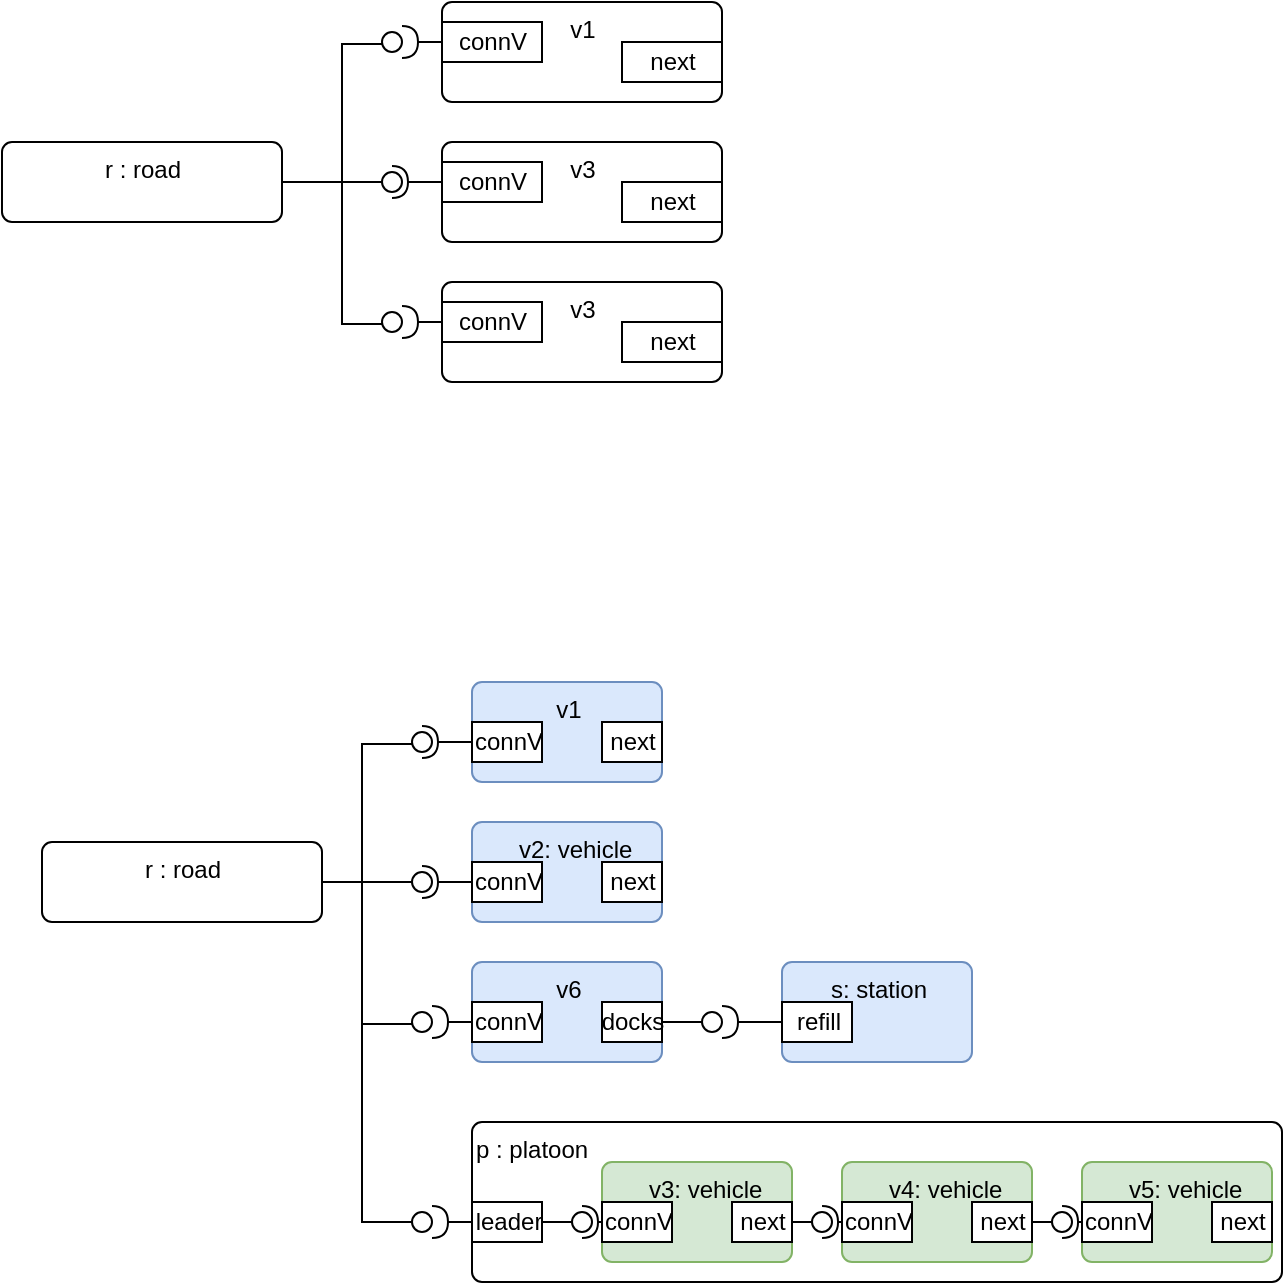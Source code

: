 <mxfile version="13.9.7" type="github">
  <diagram id="prtHgNgQTEPvFCAcTncT" name="Page-1">
    <mxGraphModel dx="1117" dy="670" grid="1" gridSize="10" guides="1" tooltips="1" connect="1" arrows="1" fold="1" page="1" pageScale="1" pageWidth="827" pageHeight="1169" math="0" shadow="0">
      <root>
        <mxCell id="0" />
        <mxCell id="1" parent="0" />
        <mxCell id="lvoN21BrQN5qua_dWYZV-4" value="r : road" style="html=1;align=center;verticalAlign=top;rounded=1;absoluteArcSize=1;arcSize=10;dashed=0;" vertex="1" parent="1">
          <mxGeometry x="110" y="260" width="140" height="40" as="geometry" />
        </mxCell>
        <mxCell id="lvoN21BrQN5qua_dWYZV-6" value="" style="rounded=0;orthogonalLoop=1;jettySize=auto;html=1;endArrow=none;endFill=0;exitX=1;exitY=0.5;exitDx=0;exitDy=0;entryX=0.2;entryY=0.6;entryDx=0;entryDy=0;entryPerimeter=0;" edge="1" target="lvoN21BrQN5qua_dWYZV-8" parent="1" source="lvoN21BrQN5qua_dWYZV-4">
          <mxGeometry relative="1" as="geometry">
            <mxPoint x="390" y="405" as="sourcePoint" />
            <mxPoint x="280" y="105" as="targetPoint" />
            <Array as="points">
              <mxPoint x="280" y="280" />
              <mxPoint x="280" y="211" />
            </Array>
          </mxGeometry>
        </mxCell>
        <mxCell id="lvoN21BrQN5qua_dWYZV-7" value="" style="rounded=0;orthogonalLoop=1;jettySize=auto;html=1;endArrow=halfCircle;endFill=0;endSize=6;strokeWidth=1;exitX=0;exitY=0.5;exitDx=0;exitDy=0;" edge="1" parent="1" source="lvoN21BrQN5qua_dWYZV-15">
          <mxGeometry relative="1" as="geometry">
            <mxPoint x="540" y="390" as="sourcePoint" />
            <mxPoint x="310" y="210" as="targetPoint" />
          </mxGeometry>
        </mxCell>
        <mxCell id="lvoN21BrQN5qua_dWYZV-8" value="" style="ellipse;whiteSpace=wrap;html=1;fontFamily=Helvetica;fontSize=12;fontColor=#000000;align=center;strokeColor=#000000;fillColor=#ffffff;points=[];aspect=fixed;resizable=0;" vertex="1" parent="1">
          <mxGeometry x="300" y="205" width="10" height="10" as="geometry" />
        </mxCell>
        <mxCell id="lvoN21BrQN5qua_dWYZV-9" value="v1" style="html=1;align=center;verticalAlign=top;rounded=1;absoluteArcSize=1;arcSize=10;dashed=0;" vertex="1" parent="1">
          <mxGeometry x="330" y="190" width="140" height="50" as="geometry" />
        </mxCell>
        <mxCell id="lvoN21BrQN5qua_dWYZV-15" value="connV" style="html=1;" vertex="1" parent="1">
          <mxGeometry x="330" y="200" width="50" height="20" as="geometry" />
        </mxCell>
        <mxCell id="lvoN21BrQN5qua_dWYZV-16" value="next" style="html=1;" vertex="1" parent="1">
          <mxGeometry x="420" y="210" width="50" height="20" as="geometry" />
        </mxCell>
        <mxCell id="lvoN21BrQN5qua_dWYZV-19" value="" style="rounded=0;orthogonalLoop=1;jettySize=auto;html=1;endArrow=none;endFill=0;entryX=0.2;entryY=0.6;entryDx=0;entryDy=0;entryPerimeter=0;" edge="1" parent="1" target="lvoN21BrQN5qua_dWYZV-21">
          <mxGeometry relative="1" as="geometry">
            <mxPoint x="250" y="280" as="sourcePoint" />
            <mxPoint x="280" y="355" as="targetPoint" />
            <Array as="points">
              <mxPoint x="280" y="280" />
              <mxPoint x="280" y="351" />
            </Array>
          </mxGeometry>
        </mxCell>
        <mxCell id="lvoN21BrQN5qua_dWYZV-20" value="" style="rounded=0;orthogonalLoop=1;jettySize=auto;html=1;endArrow=halfCircle;endFill=0;endSize=6;strokeWidth=1;exitX=0;exitY=0.5;exitDx=0;exitDy=0;" edge="1" parent="1" source="lvoN21BrQN5qua_dWYZV-23">
          <mxGeometry relative="1" as="geometry">
            <mxPoint x="540" y="530" as="sourcePoint" />
            <mxPoint x="310" y="350" as="targetPoint" />
          </mxGeometry>
        </mxCell>
        <mxCell id="lvoN21BrQN5qua_dWYZV-21" value="" style="ellipse;whiteSpace=wrap;html=1;fontFamily=Helvetica;fontSize=12;fontColor=#000000;align=center;strokeColor=#000000;fillColor=#ffffff;points=[];aspect=fixed;resizable=0;" vertex="1" parent="1">
          <mxGeometry x="300" y="345" width="10" height="10" as="geometry" />
        </mxCell>
        <mxCell id="lvoN21BrQN5qua_dWYZV-22" value="v3" style="html=1;align=center;verticalAlign=top;rounded=1;absoluteArcSize=1;arcSize=10;dashed=0;" vertex="1" parent="1">
          <mxGeometry x="330" y="330" width="140" height="50" as="geometry" />
        </mxCell>
        <mxCell id="lvoN21BrQN5qua_dWYZV-23" value="connV" style="html=1;" vertex="1" parent="1">
          <mxGeometry x="330" y="340" width="50" height="20" as="geometry" />
        </mxCell>
        <mxCell id="lvoN21BrQN5qua_dWYZV-24" value="next" style="html=1;" vertex="1" parent="1">
          <mxGeometry x="420" y="350" width="50" height="20" as="geometry" />
        </mxCell>
        <mxCell id="lvoN21BrQN5qua_dWYZV-28" value="v3" style="html=1;align=center;verticalAlign=top;rounded=1;absoluteArcSize=1;arcSize=10;dashed=0;" vertex="1" parent="1">
          <mxGeometry x="330" y="260" width="140" height="50" as="geometry" />
        </mxCell>
        <mxCell id="lvoN21BrQN5qua_dWYZV-29" value="connV" style="html=1;" vertex="1" parent="1">
          <mxGeometry x="330" y="270" width="50" height="20" as="geometry" />
        </mxCell>
        <mxCell id="lvoN21BrQN5qua_dWYZV-30" value="next" style="html=1;" vertex="1" parent="1">
          <mxGeometry x="420" y="280" width="50" height="20" as="geometry" />
        </mxCell>
        <mxCell id="lvoN21BrQN5qua_dWYZV-47" value="" style="rounded=0;orthogonalLoop=1;jettySize=auto;html=1;endArrow=none;endFill=0;exitX=1;exitY=0.5;exitDx=0;exitDy=0;" edge="1" target="lvoN21BrQN5qua_dWYZV-49" parent="1" source="lvoN21BrQN5qua_dWYZV-4">
          <mxGeometry relative="1" as="geometry">
            <mxPoint x="310" y="275" as="sourcePoint" />
          </mxGeometry>
        </mxCell>
        <mxCell id="lvoN21BrQN5qua_dWYZV-48" value="" style="rounded=0;orthogonalLoop=1;jettySize=auto;html=1;endArrow=halfCircle;endFill=0;entryX=0.5;entryY=0.5;entryDx=0;entryDy=0;endSize=6;strokeWidth=1;exitX=0;exitY=0.5;exitDx=0;exitDy=0;" edge="1" target="lvoN21BrQN5qua_dWYZV-49" parent="1" source="lvoN21BrQN5qua_dWYZV-29">
          <mxGeometry relative="1" as="geometry">
            <mxPoint x="120" y="355" as="sourcePoint" />
          </mxGeometry>
        </mxCell>
        <mxCell id="lvoN21BrQN5qua_dWYZV-49" value="" style="ellipse;whiteSpace=wrap;html=1;fontFamily=Helvetica;fontSize=12;fontColor=#000000;align=center;strokeColor=#000000;fillColor=#ffffff;points=[];aspect=fixed;resizable=0;" vertex="1" parent="1">
          <mxGeometry x="300" y="275" width="10" height="10" as="geometry" />
        </mxCell>
        <mxCell id="lvoN21BrQN5qua_dWYZV-50" value="r : road" style="html=1;align=center;verticalAlign=top;rounded=1;absoluteArcSize=1;arcSize=10;dashed=0;" vertex="1" parent="1">
          <mxGeometry x="130" y="610" width="140" height="40" as="geometry" />
        </mxCell>
        <mxCell id="lvoN21BrQN5qua_dWYZV-51" value="" style="rounded=0;orthogonalLoop=1;jettySize=auto;html=1;endArrow=none;endFill=0;exitX=1;exitY=0.5;exitDx=0;exitDy=0;entryX=0.2;entryY=0.6;entryDx=0;entryDy=0;entryPerimeter=0;" edge="1" parent="1" source="lvoN21BrQN5qua_dWYZV-50" target="lvoN21BrQN5qua_dWYZV-53">
          <mxGeometry relative="1" as="geometry">
            <mxPoint x="405" y="745" as="sourcePoint" />
            <mxPoint x="295" y="445" as="targetPoint" />
            <Array as="points">
              <mxPoint x="290" y="630" />
              <mxPoint x="290" y="561" />
            </Array>
          </mxGeometry>
        </mxCell>
        <mxCell id="lvoN21BrQN5qua_dWYZV-52" value="" style="rounded=0;orthogonalLoop=1;jettySize=auto;html=1;endArrow=halfCircle;endFill=0;endSize=6;strokeWidth=1;exitX=0;exitY=0.5;exitDx=0;exitDy=0;entryX=0.5;entryY=0.5;entryDx=0;entryDy=0;entryPerimeter=0;" edge="1" parent="1" source="lvoN21BrQN5qua_dWYZV-55" target="lvoN21BrQN5qua_dWYZV-53">
          <mxGeometry relative="1" as="geometry">
            <mxPoint x="555" y="730" as="sourcePoint" />
            <mxPoint x="325" y="550" as="targetPoint" />
          </mxGeometry>
        </mxCell>
        <mxCell id="lvoN21BrQN5qua_dWYZV-53" value="" style="ellipse;whiteSpace=wrap;html=1;fontFamily=Helvetica;fontSize=12;fontColor=#000000;align=center;strokeColor=#000000;fillColor=#ffffff;points=[];aspect=fixed;resizable=0;" vertex="1" parent="1">
          <mxGeometry x="315" y="555" width="10" height="10" as="geometry" />
        </mxCell>
        <mxCell id="lvoN21BrQN5qua_dWYZV-54" value="v1" style="html=1;align=center;verticalAlign=top;rounded=1;absoluteArcSize=1;arcSize=10;dashed=0;fillColor=#dae8fc;strokeColor=#6c8ebf;" vertex="1" parent="1">
          <mxGeometry x="345" y="530" width="95" height="50" as="geometry" />
        </mxCell>
        <mxCell id="lvoN21BrQN5qua_dWYZV-55" value="connV" style="html=1;" vertex="1" parent="1">
          <mxGeometry x="345" y="550" width="35" height="20" as="geometry" />
        </mxCell>
        <mxCell id="lvoN21BrQN5qua_dWYZV-56" value="next" style="html=1;" vertex="1" parent="1">
          <mxGeometry x="410" y="550" width="30" height="20" as="geometry" />
        </mxCell>
        <mxCell id="lvoN21BrQN5qua_dWYZV-61" value="connV" style="html=1;" vertex="1" parent="1">
          <mxGeometry x="345" y="680" width="50" height="20" as="geometry" />
        </mxCell>
        <mxCell id="lvoN21BrQN5qua_dWYZV-63" value="&lt;div align=&quot;right&quot;&gt;&amp;nbsp; v2: vehicle&lt;br&gt;&lt;/div&gt;" style="html=1;align=center;verticalAlign=top;rounded=1;absoluteArcSize=1;arcSize=10;dashed=0;fillColor=#dae8fc;strokeColor=#6c8ebf;" vertex="1" parent="1">
          <mxGeometry x="345" y="600" width="95" height="50" as="geometry" />
        </mxCell>
        <mxCell id="lvoN21BrQN5qua_dWYZV-64" value="connV" style="html=1;" vertex="1" parent="1">
          <mxGeometry x="345" y="620" width="35" height="20" as="geometry" />
        </mxCell>
        <mxCell id="lvoN21BrQN5qua_dWYZV-65" value="next" style="html=1;" vertex="1" parent="1">
          <mxGeometry x="410" y="620" width="30" height="20" as="geometry" />
        </mxCell>
        <mxCell id="lvoN21BrQN5qua_dWYZV-66" value="" style="rounded=0;orthogonalLoop=1;jettySize=auto;html=1;endArrow=none;endFill=0;exitX=1;exitY=0.5;exitDx=0;exitDy=0;" edge="1" parent="1" source="lvoN21BrQN5qua_dWYZV-50" target="lvoN21BrQN5qua_dWYZV-68">
          <mxGeometry relative="1" as="geometry">
            <mxPoint x="325" y="615" as="sourcePoint" />
          </mxGeometry>
        </mxCell>
        <mxCell id="lvoN21BrQN5qua_dWYZV-67" value="" style="rounded=0;orthogonalLoop=1;jettySize=auto;html=1;endArrow=halfCircle;endFill=0;entryX=0.5;entryY=0.5;entryDx=0;entryDy=0;endSize=6;strokeWidth=1;exitX=0;exitY=0.5;exitDx=0;exitDy=0;" edge="1" parent="1" source="lvoN21BrQN5qua_dWYZV-64" target="lvoN21BrQN5qua_dWYZV-68">
          <mxGeometry relative="1" as="geometry">
            <mxPoint x="135" y="695" as="sourcePoint" />
          </mxGeometry>
        </mxCell>
        <mxCell id="lvoN21BrQN5qua_dWYZV-68" value="" style="ellipse;whiteSpace=wrap;html=1;fontFamily=Helvetica;fontSize=12;fontColor=#000000;align=center;strokeColor=#000000;fillColor=#ffffff;points=[];aspect=fixed;resizable=0;" vertex="1" parent="1">
          <mxGeometry x="315" y="625" width="10" height="10" as="geometry" />
        </mxCell>
        <mxCell id="lvoN21BrQN5qua_dWYZV-69" value="p : platoon" style="html=1;align=left;verticalAlign=top;rounded=1;absoluteArcSize=1;arcSize=10;dashed=0;" vertex="1" parent="1">
          <mxGeometry x="345" y="750" width="405" height="80" as="geometry" />
        </mxCell>
        <mxCell id="lvoN21BrQN5qua_dWYZV-70" value="leader" style="html=1;" vertex="1" parent="1">
          <mxGeometry x="345" y="790" width="35" height="20" as="geometry" />
        </mxCell>
        <mxCell id="lvoN21BrQN5qua_dWYZV-72" value="v6" style="html=1;align=center;verticalAlign=top;rounded=1;absoluteArcSize=1;arcSize=10;dashed=0;fillColor=#dae8fc;strokeColor=#6c8ebf;" vertex="1" parent="1">
          <mxGeometry x="345" y="670" width="95" height="50" as="geometry" />
        </mxCell>
        <mxCell id="lvoN21BrQN5qua_dWYZV-73" value="connV" style="html=1;" vertex="1" parent="1">
          <mxGeometry x="345" y="690" width="35" height="20" as="geometry" />
        </mxCell>
        <mxCell id="lvoN21BrQN5qua_dWYZV-74" value="docks" style="html=1;" vertex="1" parent="1">
          <mxGeometry x="410" y="690" width="30" height="20" as="geometry" />
        </mxCell>
        <mxCell id="lvoN21BrQN5qua_dWYZV-90" value="" style="rounded=0;orthogonalLoop=1;jettySize=auto;html=1;endArrow=none;endFill=0;exitX=1;exitY=0.5;exitDx=0;exitDy=0;entryX=0.2;entryY=0.6;entryDx=0;entryDy=0;entryPerimeter=0;" edge="1" parent="1" source="lvoN21BrQN5qua_dWYZV-50" target="lvoN21BrQN5qua_dWYZV-93">
          <mxGeometry relative="1" as="geometry">
            <mxPoint x="268" y="749" as="sourcePoint" />
            <mxPoint x="300" y="700" as="targetPoint" />
            <Array as="points">
              <mxPoint x="290" y="630" />
              <mxPoint x="290" y="701" />
            </Array>
          </mxGeometry>
        </mxCell>
        <mxCell id="lvoN21BrQN5qua_dWYZV-93" value="" style="ellipse;whiteSpace=wrap;html=1;fontFamily=Helvetica;fontSize=12;fontColor=#000000;align=center;strokeColor=#000000;fillColor=#ffffff;points=[];aspect=fixed;resizable=0;" vertex="1" parent="1">
          <mxGeometry x="315" y="695" width="10" height="10" as="geometry" />
        </mxCell>
        <mxCell id="lvoN21BrQN5qua_dWYZV-94" value="" style="rounded=0;orthogonalLoop=1;jettySize=auto;html=1;endArrow=halfCircle;endFill=0;endSize=6;strokeWidth=1;exitX=0;exitY=0.5;exitDx=0;exitDy=0;" edge="1" parent="1" source="lvoN21BrQN5qua_dWYZV-73" target="lvoN21BrQN5qua_dWYZV-93">
          <mxGeometry relative="1" as="geometry">
            <mxPoint x="345" y="700" as="sourcePoint" />
            <mxPoint x="320" y="700" as="targetPoint" />
            <Array as="points" />
          </mxGeometry>
        </mxCell>
        <mxCell id="lvoN21BrQN5qua_dWYZV-95" value="connV" style="html=1;" vertex="1" parent="1">
          <mxGeometry x="410" y="780" width="50" height="20" as="geometry" />
        </mxCell>
        <mxCell id="lvoN21BrQN5qua_dWYZV-96" value="&lt;div align=&quot;right&quot;&gt;&amp;nbsp; v3: vehicle&lt;br&gt;&lt;/div&gt;" style="html=1;align=center;verticalAlign=top;rounded=1;absoluteArcSize=1;arcSize=10;dashed=0;fillColor=#d5e8d4;strokeColor=#82b366;" vertex="1" parent="1">
          <mxGeometry x="410" y="770" width="95" height="50" as="geometry" />
        </mxCell>
        <mxCell id="lvoN21BrQN5qua_dWYZV-97" value="connV" style="html=1;" vertex="1" parent="1">
          <mxGeometry x="410" y="790" width="35" height="20" as="geometry" />
        </mxCell>
        <mxCell id="lvoN21BrQN5qua_dWYZV-98" value="next" style="html=1;" vertex="1" parent="1">
          <mxGeometry x="475" y="790" width="30" height="20" as="geometry" />
        </mxCell>
        <mxCell id="lvoN21BrQN5qua_dWYZV-99" value="" style="rounded=0;orthogonalLoop=1;jettySize=auto;html=1;endArrow=none;endFill=0;exitX=1;exitY=0.5;exitDx=0;exitDy=0;" edge="1" parent="1" source="lvoN21BrQN5qua_dWYZV-70">
          <mxGeometry relative="1" as="geometry">
            <mxPoint x="390" y="800" as="sourcePoint" />
            <mxPoint x="400" y="800" as="targetPoint" />
            <Array as="points" />
          </mxGeometry>
        </mxCell>
        <mxCell id="lvoN21BrQN5qua_dWYZV-100" value="" style="rounded=0;orthogonalLoop=1;jettySize=auto;html=1;endArrow=halfCircle;endFill=0;endSize=6;strokeWidth=1;" edge="1" parent="1">
          <mxGeometry relative="1" as="geometry">
            <mxPoint x="403" y="800" as="sourcePoint" />
            <mxPoint x="403" y="800" as="targetPoint" />
          </mxGeometry>
        </mxCell>
        <mxCell id="lvoN21BrQN5qua_dWYZV-101" value="" style="ellipse;whiteSpace=wrap;html=1;fontFamily=Helvetica;fontSize=12;fontColor=#000000;align=center;strokeColor=#000000;fillColor=#ffffff;points=[];aspect=fixed;resizable=0;" vertex="1" parent="1">
          <mxGeometry x="395" y="795" width="10" height="10" as="geometry" />
        </mxCell>
        <mxCell id="lvoN21BrQN5qua_dWYZV-106" value="connV" style="html=1;" vertex="1" parent="1">
          <mxGeometry x="530" y="780" width="50" height="20" as="geometry" />
        </mxCell>
        <mxCell id="lvoN21BrQN5qua_dWYZV-107" value="&lt;div align=&quot;right&quot;&gt;&amp;nbsp; v4: vehicle&lt;br&gt;&lt;/div&gt;" style="html=1;align=center;verticalAlign=top;rounded=1;absoluteArcSize=1;arcSize=10;dashed=0;fillColor=#d5e8d4;strokeColor=#82b366;" vertex="1" parent="1">
          <mxGeometry x="530" y="770" width="95" height="50" as="geometry" />
        </mxCell>
        <mxCell id="lvoN21BrQN5qua_dWYZV-108" value="connV" style="html=1;" vertex="1" parent="1">
          <mxGeometry x="530" y="790" width="35" height="20" as="geometry" />
        </mxCell>
        <mxCell id="lvoN21BrQN5qua_dWYZV-109" value="next" style="html=1;" vertex="1" parent="1">
          <mxGeometry x="595" y="790" width="30" height="20" as="geometry" />
        </mxCell>
        <mxCell id="lvoN21BrQN5qua_dWYZV-110" value="" style="rounded=0;orthogonalLoop=1;jettySize=auto;html=1;endArrow=none;endFill=0;" edge="1" parent="1" target="lvoN21BrQN5qua_dWYZV-112">
          <mxGeometry relative="1" as="geometry">
            <mxPoint x="505" y="800" as="sourcePoint" />
          </mxGeometry>
        </mxCell>
        <mxCell id="lvoN21BrQN5qua_dWYZV-111" value="" style="rounded=0;orthogonalLoop=1;jettySize=auto;html=1;endArrow=halfCircle;endFill=0;entryX=0.155;entryY=0.625;entryDx=0;entryDy=0;endSize=6;strokeWidth=1;exitX=0;exitY=0.5;exitDx=0;exitDy=0;entryPerimeter=0;" edge="1" parent="1" source="lvoN21BrQN5qua_dWYZV-108">
          <mxGeometry relative="1" as="geometry">
            <mxPoint x="520" y="715" as="sourcePoint" />
            <mxPoint x="520.025" y="800" as="targetPoint" />
          </mxGeometry>
        </mxCell>
        <mxCell id="lvoN21BrQN5qua_dWYZV-112" value="" style="ellipse;whiteSpace=wrap;html=1;fontFamily=Helvetica;fontSize=12;fontColor=#000000;align=center;strokeColor=#000000;fillColor=#ffffff;points=[];aspect=fixed;resizable=0;" vertex="1" parent="1">
          <mxGeometry x="515" y="795" width="10" height="10" as="geometry" />
        </mxCell>
        <mxCell id="lvoN21BrQN5qua_dWYZV-123" value="" style="rounded=0;orthogonalLoop=1;jettySize=auto;html=1;endArrow=halfCircle;endFill=0;entryX=0.5;entryY=0.5;entryDx=0;entryDy=0;endSize=6;strokeWidth=1;entryPerimeter=0;" edge="1" target="lvoN21BrQN5qua_dWYZV-101" parent="1">
          <mxGeometry relative="1" as="geometry">
            <mxPoint x="410" y="800" as="sourcePoint" />
            <mxPoint x="490" y="695" as="targetPoint" />
            <Array as="points">
              <mxPoint x="410" y="800" />
            </Array>
          </mxGeometry>
        </mxCell>
        <mxCell id="lvoN21BrQN5qua_dWYZV-125" value="connV" style="html=1;" vertex="1" parent="1">
          <mxGeometry x="650" y="780" width="50" height="20" as="geometry" />
        </mxCell>
        <mxCell id="lvoN21BrQN5qua_dWYZV-126" value="&lt;div align=&quot;right&quot;&gt;&amp;nbsp; v5: vehicle&lt;br&gt;&lt;/div&gt;" style="html=1;align=center;verticalAlign=top;rounded=1;absoluteArcSize=1;arcSize=10;dashed=0;fillColor=#d5e8d4;strokeColor=#82b366;" vertex="1" parent="1">
          <mxGeometry x="650" y="770" width="95" height="50" as="geometry" />
        </mxCell>
        <mxCell id="lvoN21BrQN5qua_dWYZV-127" value="connV" style="html=1;" vertex="1" parent="1">
          <mxGeometry x="650" y="790" width="35" height="20" as="geometry" />
        </mxCell>
        <mxCell id="lvoN21BrQN5qua_dWYZV-128" value="next" style="html=1;" vertex="1" parent="1">
          <mxGeometry x="715" y="790" width="30" height="20" as="geometry" />
        </mxCell>
        <mxCell id="lvoN21BrQN5qua_dWYZV-129" value="" style="rounded=0;orthogonalLoop=1;jettySize=auto;html=1;endArrow=none;endFill=0;" edge="1" parent="1" target="lvoN21BrQN5qua_dWYZV-131">
          <mxGeometry relative="1" as="geometry">
            <mxPoint x="625" y="800" as="sourcePoint" />
          </mxGeometry>
        </mxCell>
        <mxCell id="lvoN21BrQN5qua_dWYZV-130" value="" style="rounded=0;orthogonalLoop=1;jettySize=auto;html=1;endArrow=halfCircle;endFill=0;entryX=0.155;entryY=0.625;entryDx=0;entryDy=0;endSize=6;strokeWidth=1;exitX=0;exitY=0.5;exitDx=0;exitDy=0;entryPerimeter=0;" edge="1" parent="1" source="lvoN21BrQN5qua_dWYZV-127">
          <mxGeometry relative="1" as="geometry">
            <mxPoint x="640" y="715" as="sourcePoint" />
            <mxPoint x="640.025" y="800" as="targetPoint" />
          </mxGeometry>
        </mxCell>
        <mxCell id="lvoN21BrQN5qua_dWYZV-131" value="" style="ellipse;whiteSpace=wrap;html=1;fontFamily=Helvetica;fontSize=12;fontColor=#000000;align=center;strokeColor=#000000;fillColor=#ffffff;points=[];aspect=fixed;resizable=0;" vertex="1" parent="1">
          <mxGeometry x="635" y="795" width="10" height="10" as="geometry" />
        </mxCell>
        <mxCell id="lvoN21BrQN5qua_dWYZV-133" value="connV" style="html=1;" vertex="1" parent="1">
          <mxGeometry x="500" y="680" width="50" height="20" as="geometry" />
        </mxCell>
        <mxCell id="lvoN21BrQN5qua_dWYZV-134" value="s: station" style="html=1;align=center;verticalAlign=top;rounded=1;absoluteArcSize=1;arcSize=10;dashed=0;fillColor=#dae8fc;strokeColor=#6c8ebf;" vertex="1" parent="1">
          <mxGeometry x="500" y="670" width="95" height="50" as="geometry" />
        </mxCell>
        <mxCell id="lvoN21BrQN5qua_dWYZV-135" value="refill" style="html=1;" vertex="1" parent="1">
          <mxGeometry x="500" y="690" width="35" height="20" as="geometry" />
        </mxCell>
        <mxCell id="lvoN21BrQN5qua_dWYZV-147" value="" style="rounded=0;orthogonalLoop=1;jettySize=auto;html=1;endArrow=none;endFill=0;exitX=1;exitY=0.5;exitDx=0;exitDy=0;" edge="1" target="lvoN21BrQN5qua_dWYZV-149" parent="1" source="lvoN21BrQN5qua_dWYZV-74">
          <mxGeometry relative="1" as="geometry">
            <mxPoint x="500" y="695" as="sourcePoint" />
          </mxGeometry>
        </mxCell>
        <mxCell id="lvoN21BrQN5qua_dWYZV-148" value="" style="rounded=0;orthogonalLoop=1;jettySize=auto;html=1;endArrow=halfCircle;endFill=0;endSize=6;strokeWidth=1;exitX=0;exitY=0.5;exitDx=0;exitDy=0;" edge="1" parent="1" source="lvoN21BrQN5qua_dWYZV-135">
          <mxGeometry relative="1" as="geometry">
            <mxPoint x="540" y="695" as="sourcePoint" />
            <mxPoint x="470" y="700" as="targetPoint" />
          </mxGeometry>
        </mxCell>
        <mxCell id="lvoN21BrQN5qua_dWYZV-149" value="" style="ellipse;whiteSpace=wrap;html=1;fontFamily=Helvetica;fontSize=12;fontColor=#000000;align=center;strokeColor=#000000;fillColor=#ffffff;points=[];aspect=fixed;resizable=0;" vertex="1" parent="1">
          <mxGeometry x="460" y="695" width="10" height="10" as="geometry" />
        </mxCell>
        <mxCell id="lvoN21BrQN5qua_dWYZV-154" value="" style="rounded=0;orthogonalLoop=1;jettySize=auto;html=1;endArrow=none;endFill=0;exitX=1;exitY=0.5;exitDx=0;exitDy=0;" edge="1" parent="1">
          <mxGeometry relative="1" as="geometry">
            <mxPoint x="270" y="630" as="sourcePoint" />
            <mxPoint x="317" y="800" as="targetPoint" />
            <Array as="points">
              <mxPoint x="290" y="630" />
              <mxPoint x="290" y="800" />
            </Array>
          </mxGeometry>
        </mxCell>
        <mxCell id="lvoN21BrQN5qua_dWYZV-155" value="" style="ellipse;whiteSpace=wrap;html=1;fontFamily=Helvetica;fontSize=12;fontColor=#000000;align=center;strokeColor=#000000;fillColor=#ffffff;points=[];aspect=fixed;resizable=0;" vertex="1" parent="1">
          <mxGeometry x="315" y="795" width="10" height="10" as="geometry" />
        </mxCell>
        <mxCell id="lvoN21BrQN5qua_dWYZV-156" value="" style="rounded=0;orthogonalLoop=1;jettySize=auto;html=1;endArrow=halfCircle;endFill=0;endSize=6;strokeWidth=1;exitX=0;exitY=0.5;exitDx=0;exitDy=0;" edge="1" parent="1" source="lvoN21BrQN5qua_dWYZV-70" target="lvoN21BrQN5qua_dWYZV-155">
          <mxGeometry relative="1" as="geometry">
            <mxPoint x="345" y="700" as="sourcePoint" />
            <mxPoint x="290" y="830" as="targetPoint" />
            <Array as="points" />
          </mxGeometry>
        </mxCell>
      </root>
    </mxGraphModel>
  </diagram>
</mxfile>
